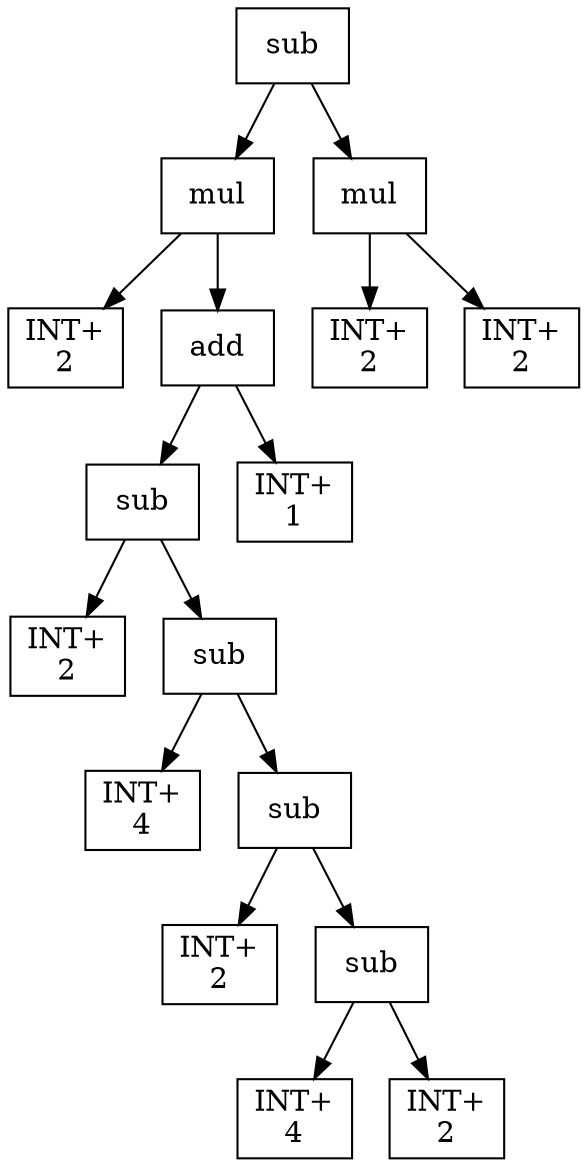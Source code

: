 digraph expr {
  node [shape=box];
  n1 [label="sub"];
  n2 [label="mul"];
  n3 [label="INT+\n2"];
  n4 [label="add"];
  n5 [label="sub"];
  n6 [label="INT+\n2"];
  n7 [label="sub"];
  n8 [label="INT+\n4"];
  n9 [label="sub"];
  n10 [label="INT+\n2"];
  n11 [label="sub"];
  n12 [label="INT+\n4"];
  n13 [label="INT+\n2"];
  n11 -> n12;
  n11 -> n13;
  n9 -> n10;
  n9 -> n11;
  n7 -> n8;
  n7 -> n9;
  n5 -> n6;
  n5 -> n7;
  n14 [label="INT+\n1"];
  n4 -> n5;
  n4 -> n14;
  n2 -> n3;
  n2 -> n4;
  n15 [label="mul"];
  n16 [label="INT+\n2"];
  n17 [label="INT+\n2"];
  n15 -> n16;
  n15 -> n17;
  n1 -> n2;
  n1 -> n15;
}